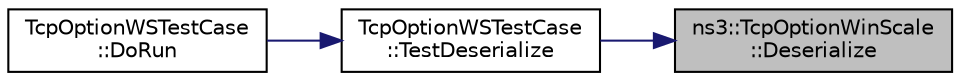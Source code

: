 digraph "ns3::TcpOptionWinScale::Deserialize"
{
 // LATEX_PDF_SIZE
  edge [fontname="Helvetica",fontsize="10",labelfontname="Helvetica",labelfontsize="10"];
  node [fontname="Helvetica",fontsize="10",shape=record];
  rankdir="RL";
  Node1 [label="ns3::TcpOptionWinScale\l::Deserialize",height=0.2,width=0.4,color="black", fillcolor="grey75", style="filled", fontcolor="black",tooltip="Deserialize the Option from a buffer iterator."];
  Node1 -> Node2 [dir="back",color="midnightblue",fontsize="10",style="solid",fontname="Helvetica"];
  Node2 [label="TcpOptionWSTestCase\l::TestDeserialize",height=0.2,width=0.4,color="black", fillcolor="white", style="filled",URL="$class_tcp_option_w_s_test_case.html#a345cb1defb9412d11084af2c99bd32e9",tooltip="Deserialization test."];
  Node2 -> Node3 [dir="back",color="midnightblue",fontsize="10",style="solid",fontname="Helvetica"];
  Node3 [label="TcpOptionWSTestCase\l::DoRun",height=0.2,width=0.4,color="black", fillcolor="white", style="filled",URL="$class_tcp_option_w_s_test_case.html#ade54e1b2acc4fe1ba2cb80dee7a35b78",tooltip="Implementation to actually run this TestCase."];
}
